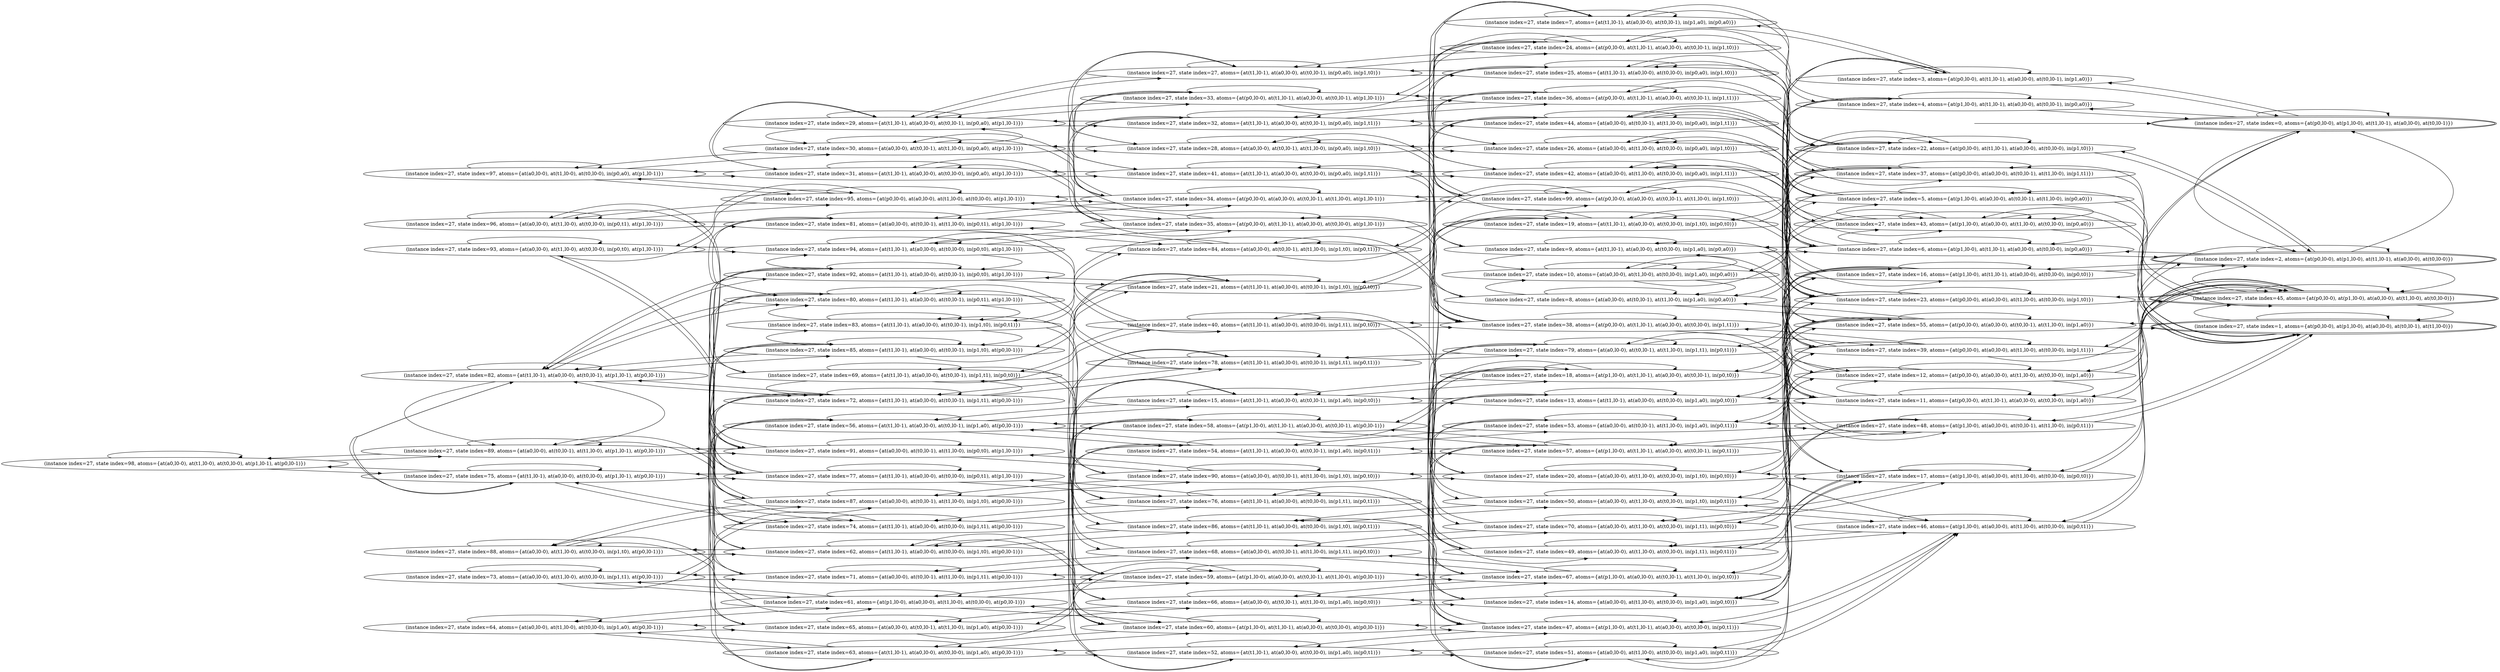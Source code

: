 digraph {
rankdir="LR"
s98[label="(instance index=27, state index=98, atoms={at(a0,l0-0), at(t1,l0-0), at(t0,l0-0), at(p1,l0-1), at(p0,l0-1)})"]
s75[label="(instance index=27, state index=75, atoms={at(t1,l0-1), at(a0,l0-0), at(t0,l0-0), at(p1,l0-1), at(p0,l0-1)})"]
s96[label="(instance index=27, state index=96, atoms={at(a0,l0-0), at(t1,l0-0), at(t0,l0-0), in(p0,t1), at(p1,l0-1)})"]
s93[label="(instance index=27, state index=93, atoms={at(a0,l0-0), at(t1,l0-0), at(t0,l0-0), in(p0,t0), at(p1,l0-1)})"]
s89[label="(instance index=27, state index=89, atoms={at(a0,l0-0), at(t0,l0-1), at(t1,l0-0), at(p1,l0-1), at(p0,l0-1)})"]
s88[label="(instance index=27, state index=88, atoms={at(a0,l0-0), at(t1,l0-0), at(t0,l0-0), in(p1,t0), at(p0,l0-1)})"]
s73[label="(instance index=27, state index=73, atoms={at(a0,l0-0), at(t1,l0-0), at(t0,l0-0), in(p1,t1), at(p0,l0-1)})"]
s64[label="(instance index=27, state index=64, atoms={at(a0,l0-0), at(t1,l0-0), at(t0,l0-0), in(p1,a0), at(p0,l0-1)})"]
s82[label="(instance index=27, state index=82, atoms={at(t1,l0-1), at(a0,l0-0), at(t0,l0-1), at(p1,l0-1), at(p0,l0-1)})"]
s97[label="(instance index=27, state index=97, atoms={at(a0,l0-0), at(t1,l0-0), at(t0,l0-0), in(p0,a0), at(p1,l0-1)})"]
s80[label="(instance index=27, state index=80, atoms={at(t1,l0-1), at(a0,l0-0), at(t0,l0-1), in(p0,t1), at(p1,l0-1)})"]
s72[label="(instance index=27, state index=72, atoms={at(t1,l0-1), at(a0,l0-0), at(t0,l0-1), in(p1,t1), at(p0,l0-1)})"]
s62[label="(instance index=27, state index=62, atoms={at(t1,l0-1), at(a0,l0-0), at(t0,l0-0), in(p1,t0), at(p0,l0-1)})"]
s83[label="(instance index=27, state index=83, atoms={at(t1,l0-1), at(a0,l0-0), at(t0,l0-1), in(p1,t0), in(p0,t1)})"]
s81[label="(instance index=27, state index=81, atoms={at(a0,l0-0), at(t0,l0-1), at(t1,l0-0), in(p0,t1), at(p1,l0-1)})"]
s30[label="(instance index=27, state index=30, atoms={at(a0,l0-0), at(t0,l0-1), at(t1,l0-0), in(p0,a0), at(p1,l0-1)})"]
s63[label="(instance index=27, state index=63, atoms={at(t1,l0-1), at(a0,l0-0), at(t0,l0-0), in(p1,a0), at(p0,l0-1)})"]
s77[label="(instance index=27, state index=77, atoms={at(t1,l0-1), at(a0,l0-0), at(t0,l0-0), in(p0,t1), at(p1,l0-1)})"]
s74[label="(instance index=27, state index=74, atoms={at(t1,l0-1), at(a0,l0-0), at(t0,l0-0), in(p1,t1), at(p0,l0-1)})"]
s95[label="(instance index=27, state index=95, atoms={at(p0,l0-0), at(a0,l0-0), at(t1,l0-0), at(t0,l0-0), at(p1,l0-1)})"]
s31[label="(instance index=27, state index=31, atoms={at(t1,l0-1), at(a0,l0-0), at(t0,l0-0), in(p0,a0), at(p1,l0-1)})"]
s94[label="(instance index=27, state index=94, atoms={at(t1,l0-1), at(a0,l0-0), at(t0,l0-0), in(p0,t0), at(p1,l0-1)})"]
s91[label="(instance index=27, state index=91, atoms={at(a0,l0-0), at(t0,l0-1), at(t1,l0-0), in(p0,t0), at(p1,l0-1)})"]
s87[label="(instance index=27, state index=87, atoms={at(a0,l0-0), at(t0,l0-1), at(t1,l0-0), in(p1,t0), at(p0,l0-1)})"]
s69[label="(instance index=27, state index=69, atoms={at(t1,l0-1), at(a0,l0-0), at(t0,l0-1), in(p1,t1), in(p0,t0)})"]
s71[label="(instance index=27, state index=71, atoms={at(a0,l0-0), at(t0,l0-1), at(t1,l0-0), in(p1,t1), at(p0,l0-1)})"]
s61[label="(instance index=27, state index=61, atoms={at(p1,l0-0), at(a0,l0-0), at(t1,l0-0), at(t0,l0-0), at(p0,l0-1)})"]
s65[label="(instance index=27, state index=65, atoms={at(a0,l0-0), at(t0,l0-1), at(t1,l0-0), in(p1,a0), at(p0,l0-1)})"]
s56[label="(instance index=27, state index=56, atoms={at(t1,l0-1), at(a0,l0-0), at(t0,l0-1), in(p1,a0), at(p0,l0-1)})"]
s92[label="(instance index=27, state index=92, atoms={at(t1,l0-1), at(a0,l0-0), at(t0,l0-1), in(p0,t0), at(p1,l0-1)})"]
s85[label="(instance index=27, state index=85, atoms={at(t1,l0-1), at(a0,l0-0), at(t0,l0-1), in(p1,t0), at(p0,l0-1)})"]
s29[label="(instance index=27, state index=29, atoms={at(t1,l0-1), at(a0,l0-0), at(t0,l0-1), in(p0,a0), at(p1,l0-1)})"]
s54[label="(instance index=27, state index=54, atoms={at(t1,l0-1), at(a0,l0-0), at(t0,l0-1), in(p1,a0), in(p0,t1)})"]
s78[label="(instance index=27, state index=78, atoms={at(t1,l0-1), at(a0,l0-0), at(t0,l0-1), in(p1,t1), in(p0,t1)})"]
s32[label="(instance index=27, state index=32, atoms={at(t1,l0-1), at(a0,l0-0), at(t0,l0-1), in(p0,a0), in(p1,t1)})"]
s60[label="(instance index=27, state index=60, atoms={at(p1,l0-0), at(t1,l0-1), at(a0,l0-0), at(t0,l0-0), at(p0,l0-1)})"]
s34[label="(instance index=27, state index=34, atoms={at(p0,l0-0), at(a0,l0-0), at(t0,l0-1), at(t1,l0-0), at(p1,l0-1)})"]
s86[label="(instance index=27, state index=86, atoms={at(t1,l0-1), at(a0,l0-0), at(t0,l0-0), in(p1,t0), in(p0,t1)})"]
s84[label="(instance index=27, state index=84, atoms={at(a0,l0-0), at(t0,l0-1), at(t1,l0-0), in(p1,t0), in(p0,t1)})"]
s28[label="(instance index=27, state index=28, atoms={at(a0,l0-0), at(t0,l0-1), at(t1,l0-0), in(p0,a0), in(p1,t0)})"]
s52[label="(instance index=27, state index=52, atoms={at(t1,l0-1), at(a0,l0-0), at(t0,l0-0), in(p1,a0), in(p0,t1)})"]
s76[label="(instance index=27, state index=76, atoms={at(t1,l0-1), at(a0,l0-0), at(t0,l0-0), in(p1,t1), in(p0,t1)})"]
s35[label="(instance index=27, state index=35, atoms={at(p0,l0-0), at(t1,l0-1), at(a0,l0-0), at(t0,l0-0), at(p1,l0-1)})"]
s41[label="(instance index=27, state index=41, atoms={at(t1,l0-1), at(a0,l0-0), at(t0,l0-0), in(p0,a0), in(p1,t1)})"]
s40[label="(instance index=27, state index=40, atoms={at(t1,l0-1), at(a0,l0-0), at(t0,l0-0), in(p1,t1), in(p0,t0)})"]
s90[label="(instance index=27, state index=90, atoms={at(a0,l0-0), at(t0,l0-1), at(t1,l0-0), in(p1,t0), in(p0,t0)})"]
s68[label="(instance index=27, state index=68, atoms={at(a0,l0-0), at(t0,l0-1), at(t1,l0-0), in(p1,t1), in(p0,t0)})"]
s59[label="(instance index=27, state index=59, atoms={at(p1,l0-0), at(a0,l0-0), at(t0,l0-1), at(t1,l0-0), at(p0,l0-1)})"]
s66[label="(instance index=27, state index=66, atoms={at(a0,l0-0), at(t0,l0-1), at(t1,l0-0), in(p1,a0), in(p0,t0)})"]
s58[label="(instance index=27, state index=58, atoms={at(p1,l0-0), at(t1,l0-1), at(a0,l0-0), at(t0,l0-1), at(p0,l0-1)})"]
s15[label="(instance index=27, state index=15, atoms={at(t1,l0-1), at(a0,l0-0), at(t0,l0-1), in(p1,a0), in(p0,t0)})"]
s33[label="(instance index=27, state index=33, atoms={at(p0,l0-0), at(t1,l0-1), at(a0,l0-0), at(t0,l0-1), at(p1,l0-1)})"]
s21[label="(instance index=27, state index=21, atoms={at(t1,l0-1), at(a0,l0-0), at(t0,l0-1), in(p1,t0), in(p0,t0)})"]
s27[label="(instance index=27, state index=27, atoms={at(t1,l0-1), at(a0,l0-0), at(t0,l0-1), in(p0,a0), in(p1,t0)})"]
s7[label="(instance index=27, state index=7, atoms={at(t1,l0-1), at(a0,l0-0), at(t0,l0-1), in(p1,a0), in(p0,a0)})"]
s79[label="(instance index=27, state index=79, atoms={at(a0,l0-0), at(t0,l0-1), at(t1,l0-0), in(p1,t1), in(p0,t1)})"]
s44[label="(instance index=27, state index=44, atoms={at(a0,l0-0), at(t0,l0-1), at(t1,l0-0), in(p0,a0), in(p1,t1)})"]
s36[label="(instance index=27, state index=36, atoms={at(p0,l0-0), at(t1,l0-1), at(a0,l0-0), at(t0,l0-1), in(p1,t1)})"]
s26[label="(instance index=27, state index=26, atoms={at(a0,l0-0), at(t1,l0-0), at(t0,l0-0), in(p0,a0), in(p1,t0)})"]
s57[label="(instance index=27, state index=57, atoms={at(p1,l0-0), at(t1,l0-1), at(a0,l0-0), at(t0,l0-1), in(p0,t1)})"]
s10[label="(instance index=27, state index=10, atoms={at(a0,l0-0), at(t1,l0-0), at(t0,l0-0), in(p1,a0), in(p0,a0)})"]
s38[label="(instance index=27, state index=38, atoms={at(p0,l0-0), at(t1,l0-1), at(a0,l0-0), at(t0,l0-0), in(p1,t1)})"]
s42[label="(instance index=27, state index=42, atoms={at(a0,l0-0), at(t1,l0-0), at(t0,l0-0), in(p0,a0), in(p1,t1)})"]
s20[label="(instance index=27, state index=20, atoms={at(a0,l0-0), at(t1,l0-0), at(t0,l0-0), in(p1,t0), in(p0,t0)})"]
s67[label="(instance index=27, state index=67, atoms={at(p1,l0-0), at(a0,l0-0), at(t0,l0-1), at(t1,l0-0), in(p0,t0)})"]
s14[label="(instance index=27, state index=14, atoms={at(a0,l0-0), at(t1,l0-0), at(t0,l0-0), in(p1,a0), in(p0,t0)})"]
s18[label="(instance index=27, state index=18, atoms={at(p1,l0-0), at(t1,l0-1), at(a0,l0-0), at(t0,l0-1), in(p0,t0)})"]
s13[label="(instance index=27, state index=13, atoms={at(t1,l0-1), at(a0,l0-0), at(t0,l0-0), in(p1,a0), in(p0,t0)})"]
s24[label="(instance index=27, state index=24, atoms={at(p0,l0-0), at(t1,l0-1), at(a0,l0-0), at(t0,l0-1), in(p1,t0)})"]
s19[label="(instance index=27, state index=19, atoms={at(t1,l0-1), at(a0,l0-0), at(t0,l0-0), in(p1,t0), in(p0,t0)})"]
s51[label="(instance index=27, state index=51, atoms={at(a0,l0-0), at(t1,l0-0), at(t0,l0-0), in(p1,a0), in(p0,t1)})"]
s50[label="(instance index=27, state index=50, atoms={at(a0,l0-0), at(t1,l0-0), at(t0,l0-0), in(p1,t0), in(p0,t1)})"]
s9[label="(instance index=27, state index=9, atoms={at(t1,l0-1), at(a0,l0-0), at(t0,l0-0), in(p1,a0), in(p0,a0)})"]
s8[label="(instance index=27, state index=8, atoms={at(a0,l0-0), at(t0,l0-1), at(t1,l0-0), in(p1,a0), in(p0,a0)})"]
s99[label="(instance index=27, state index=99, atoms={at(p0,l0-0), at(a0,l0-0), at(t0,l0-1), at(t1,l0-0), in(p1,t0)})"]
s53[label="(instance index=27, state index=53, atoms={at(a0,l0-0), at(t0,l0-1), at(t1,l0-0), in(p1,a0), in(p0,t1)})"]
s70[label="(instance index=27, state index=70, atoms={at(a0,l0-0), at(t1,l0-0), at(t0,l0-0), in(p1,t1), in(p0,t0)})"]
s47[label="(instance index=27, state index=47, atoms={at(p1,l0-0), at(t1,l0-1), at(a0,l0-0), at(t0,l0-0), in(p0,t1)})"]
s25[label="(instance index=27, state index=25, atoms={at(t1,l0-1), at(a0,l0-0), at(t0,l0-0), in(p0,a0), in(p1,t0)})"]
s49[label="(instance index=27, state index=49, atoms={at(a0,l0-0), at(t1,l0-0), at(t0,l0-0), in(p1,t1), in(p0,t1)})"]
s4[label="(instance index=27, state index=4, atoms={at(p1,l0-0), at(t1,l0-1), at(a0,l0-0), at(t0,l0-1), in(p0,a0)})"]
s3[label="(instance index=27, state index=3, atoms={at(p0,l0-0), at(t1,l0-1), at(a0,l0-0), at(t0,l0-1), in(p1,a0)})"]
s55[label="(instance index=27, state index=55, atoms={at(p0,l0-0), at(a0,l0-0), at(t0,l0-1), at(t1,l0-0), in(p1,a0)})"]
s5[label="(instance index=27, state index=5, atoms={at(p1,l0-0), at(a0,l0-0), at(t0,l0-1), at(t1,l0-0), in(p0,a0)})"]
s37[label="(instance index=27, state index=37, atoms={at(p0,l0-0), at(a0,l0-0), at(t0,l0-1), at(t1,l0-0), in(p1,t1)})"]
s43[label="(instance index=27, state index=43, atoms={at(p1,l0-0), at(a0,l0-0), at(t1,l0-0), at(t0,l0-0), in(p0,a0)})"]
s16[label="(instance index=27, state index=16, atoms={at(p1,l0-0), at(t1,l0-1), at(a0,l0-0), at(t0,l0-0), in(p0,t0)})"]
s39[label="(instance index=27, state index=39, atoms={at(p0,l0-0), at(a0,l0-0), at(t1,l0-0), at(t0,l0-0), in(p1,t1)})"]
s17[label="(instance index=27, state index=17, atoms={at(p1,l0-0), at(a0,l0-0), at(t1,l0-0), at(t0,l0-0), in(p0,t0)})"]
s6[label="(instance index=27, state index=6, atoms={at(p1,l0-0), at(t1,l0-1), at(a0,l0-0), at(t0,l0-0), in(p0,a0)})"]
s12[label="(instance index=27, state index=12, atoms={at(p0,l0-0), at(a0,l0-0), at(t1,l0-0), at(t0,l0-0), in(p1,a0)})"]
s22[label="(instance index=27, state index=22, atoms={at(p0,l0-0), at(t1,l0-1), at(a0,l0-0), at(t0,l0-0), in(p1,t0)})"]
s48[label="(instance index=27, state index=48, atoms={at(p1,l0-0), at(a0,l0-0), at(t0,l0-1), at(t1,l0-0), in(p0,t1)})"]
s11[label="(instance index=27, state index=11, atoms={at(p0,l0-0), at(t1,l0-1), at(a0,l0-0), at(t0,l0-0), in(p1,a0)})"]
s46[label="(instance index=27, state index=46, atoms={at(p1,l0-0), at(a0,l0-0), at(t1,l0-0), at(t0,l0-0), in(p0,t1)})"]
s23[label="(instance index=27, state index=23, atoms={at(p0,l0-0), at(a0,l0-0), at(t1,l0-0), at(t0,l0-0), in(p1,t0)})"]
s2[peripheries=2,label="(instance index=27, state index=2, atoms={at(p0,l0-0), at(p1,l0-0), at(t1,l0-1), at(a0,l0-0), at(t0,l0-0)})"]
s45[peripheries=2,label="(instance index=27, state index=45, atoms={at(p0,l0-0), at(p1,l0-0), at(a0,l0-0), at(t1,l0-0), at(t0,l0-0)})"]
s1[peripheries=2,label="(instance index=27, state index=1, atoms={at(p0,l0-0), at(p1,l0-0), at(a0,l0-0), at(t0,l0-1), at(t1,l0-0)})"]
s0[peripheries=2,label="(instance index=27, state index=0, atoms={at(p0,l0-0), at(p1,l0-0), at(t1,l0-1), at(a0,l0-0), at(t0,l0-1)})"]
Dangling [ label = "", style = invis ]
{ rank = same; Dangling }
Dangling -> s0
{ rank = same; s0}
{ rank = same; s75,s96,s93,s89,s88,s73,s64,s82,s97}
{ rank = same; s80,s72,s62,s83,s81,s30,s63,s77,s74,s95,s31,s94,s91,s87,s69,s71,s61,s65,s56,s92,s85,s29}
{ rank = same; s54,s78,s32,s60,s34,s86,s84,s28,s52,s76,s35,s41,s40,s90,s68,s59,s66,s58,s15,s33,s21,s27}
{ rank = same; s7,s79,s44,s36,s26,s57,s10,s38,s42,s20,s67,s14,s18,s13,s24,s19,s51,s50,s9,s8,s99,s53,s70,s47,s25,s49}
{ rank = same; s4,s3,s55,s5,s37,s43,s16,s39,s17,s6,s12,s22,s48,s11,s46,s23}
{ rank = same; s2,s45,s1,s0}
{
s98->s75
s98->s98
s98->s89
}
{
s75->s82
s75->s77
s75->s75
s75->s74
s75->s98
s96->s95
s96->s77
s96->s81
s96->s96
s93->s94
s93->s93
s93->s95
s93->s91
s89->s91
s89->s89
s89->s87
s89->s82
s89->s98
s88->s87
s88->s62
s88->s61
s88->s88
s73->s71
s73->s74
s73->s61
s73->s73
s64->s63
s64->s61
s64->s65
s64->s64
s82->s92
s82->s85
s82->s80
s82->s89
s82->s82
s82->s75
s82->s72
s97->s30
s97->s31
s97->s95
s97->s97
}
{
s80->s83
s80->s82
s80->s81
s80->s80
s80->s78
s80->s77
s72->s82
s72->s74
s72->s72
s72->s78
s72->s71
s72->s69
s62->s62
s62->s88
s62->s86
s62->s60
s62->s85
s83->s86
s83->s84
s83->s83
s83->s85
s83->s80
s81->s80
s81->s84
s81->s34
s81->s81
s81->s96
s30->s30
s30->s28
s30->s29
s30->s34
s30->s97
s63->s63
s63->s60
s63->s56
s63->s52
s63->s64
s77->s77
s77->s80
s77->s75
s77->s76
s77->s96
s74->s76
s74->s75
s74->s74
s74->s73
s74->s72
s95->s95
s95->s93
s95->s35
s95->s34
s95->s97
s95->s96
s31->s29
s31->s31
s31->s41
s31->s35
s31->s97
s94->s94
s94->s93
s94->s92
s94->s40
s94->s35
s91->s93
s91->s92
s91->s91
s91->s90
s91->s89
s87->s89
s87->s88
s87->s87
s87->s90
s87->s85
s69->s92
s69->s72
s69->s40
s69->s69
s69->s68
s71->s59
s71->s72
s71->s71
s71->s73
s71->s68
s61->s61
s61->s60
s61->s88
s61->s59
s61->s73
s61->s64
s65->s56
s65->s66
s65->s65
s65->s59
s65->s64
s56->s63
s56->s56
s56->s54
s56->s15
s56->s58
s56->s65
s92->s94
s92->s92
s92->s91
s92->s21
s92->s82
s92->s69
s85->s87
s85->s21
s85->s85
s85->s62
s85->s83
s85->s82
s29->s31
s29->s30
s29->s29
s29->s27
s29->s33
s29->s32
}
{
s54->s56
s54->s54
s54->s53
s54->s57
s54->s52
s78->s80
s78->s79
s78->s78
s78->s76
s78->s72
s32->s29
s32->s44
s32->s41
s32->s36
s32->s32
s60->s63
s60->s62
s60->s60
s60->s58
s60->s61
s60->s47
s34->s30
s34->s95
s34->s81
s34->s99
s34->s34
s34->s33
s86->s86
s86->s83
s86->s50
s86->s62
s86->s47
s84->s83
s84->s50
s84->s81
s84->s84
s84->s99
s28->s30
s28->s28
s28->s27
s28->s26
s28->s99
s52->s63
s52->s54
s52->s51
s52->s52
s52->s47
s76->s78
s76->s77
s76->s76
s76->s49
s76->s74
s35->s95
s35->s94
s35->s31
s35->s38
s35->s35
s35->s33
s41->s31
s41->s41
s41->s38
s41->s42
s41->s32
s40->s38
s40->s40
s40->s70
s40->s94
s40->s69
s90->s87
s90->s91
s90->s21
s90->s90
s90->s20
s68->s71
s68->s70
s68->s69
s68->s68
s68->s67
s59->s61
s59->s59
s59->s71
s59->s67
s59->s58
s59->s65
s66->s14
s66->s67
s66->s66
s66->s15
s66->s65
s58->s59
s58->s58
s58->s57
s58->s56
s58->s60
s58->s18
s15->s15
s15->s18
s15->s13
s15->s56
s15->s66
s33->s24
s33->s29
s33->s36
s33->s35
s33->s34
s33->s33
s21->s92
s21->s21
s21->s90
s21->s85
s21->s19
s27->s28
s27->s27
s27->s25
s27->s29
s27->s24
}
{
s7->s7
s7->s9
s7->s4
s7->s8
s7->s3
s79->s49
s79->s79
s79->s48
s79->s78
s79->s37
s44->s44
s44->s5
s44->s42
s44->s37
s44->s32
s36->s36
s36->s38
s36->s33
s36->s37
s36->s32
s26->s26
s26->s25
s26->s28
s26->s23
s26->s43
s57->s54
s57->s58
s57->s48
s57->s57
s57->s47
s10->s12
s10->s10
s10->s9
s10->s43
s10->s8
s38->s41
s38->s40
s38->s39
s38->s38
s38->s36
s38->s35
s42->s43
s42->s42
s42->s41
s42->s44
s42->s39
s20->s23
s20->s90
s20->s20
s20->s19
s20->s17
s67->s68
s67->s18
s67->s67
s67->s59
s67->s17
s67->s66
s14->s14
s14->s13
s14->s17
s14->s12
s14->s66
s18->s58
s18->s18
s18->s16
s18->s15
s18->s67
s13->s15
s13->s14
s13->s13
s13->s16
s13->s11
s24->s27
s24->s22
s24->s24
s24->s99
s24->s33
s19->s22
s19->s20
s19->s19
s19->s21
s19->s16
s51->s53
s51->s51
s51->s46
s51->s52
s51->s12
s50->s23
s50->s84
s50->s50
s50->s86
s50->s46
s9->s10
s9->s9
s9->s7
s9->s11
s9->s6
s8->s8
s8->s7
s8->s55
s8->s10
s8->s5
s99->s24
s99->s23
s99->s28
s99->s84
s99->s99
s99->s34
s53->s55
s53->s54
s53->s51
s53->s53
s53->s48
s70->s17
s70->s39
s70->s40
s70->s70
s70->s68
s47->s57
s47->s86
s47->s52
s47->s47
s47->s60
s47->s46
s25->s25
s25->s27
s25->s22
s25->s26
s25->s6
s49->s46
s49->s76
s49->s49
s49->s79
s49->s39
}
{
s4->s7
s4->s6
s4->s4
s4->s5
s4->s0
s3->s11
s3->s7
s3->s3
s3->s55
s3->s0
s55->s55
s55->s53
s55->s12
s55->s3
s55->s8
s55->s1
s5->s44
s5->s5
s5->s4
s5->s43
s5->s8
s5->s1
s37->s39
s37->s79
s37->s44
s37->s37
s37->s36
s37->s1
s43->s45
s43->s10
s43->s43
s43->s42
s43->s6
s43->s26
s43->s5
s16->s19
s16->s18
s16->s17
s16->s13
s16->s16
s16->s2
s39->s49
s39->s42
s39->s70
s39->s39
s39->s45
s39->s38
s39->s37
s17->s20
s17->s16
s17->s17
s17->s45
s17->s14
s17->s70
s17->s67
s6->s43
s6->s6
s6->s25
s6->s4
s6->s9
s6->s2
s12->s55
s12->s51
s12->s14
s12->s12
s12->s11
s12->s45
s12->s10
s22->s25
s22->s24
s22->s22
s22->s19
s22->s23
s22->s2
s48->s48
s48->s79
s48->s53
s48->s46
s48->s57
s48->s1
s11->s13
s11->s12
s11->s11
s11->s3
s11->s9
s11->s2
s46->s51
s46->s50
s46->s49
s46->s48
s46->s47
s46->s46
s46->s45
s23->s26
s23->s23
s23->s20
s23->s45
s23->s22
s23->s50
s23->s99
}
{
s2->s22
s2->s45
s2->s11
s2->s6
s2->s16
s2->s2
s2->s0
s45->s43
s45->s17
s45->s39
s45->s46
s45->s2
s45->s23
s45->s45
s45->s12
s45->s1
s1->s55
s1->s48
s1->s45
s1->s5
s1->s37
s1->s1
s1->s0
s0->s4
s0->s3
s0->s2
s0->s1
s0->s0
}
}
